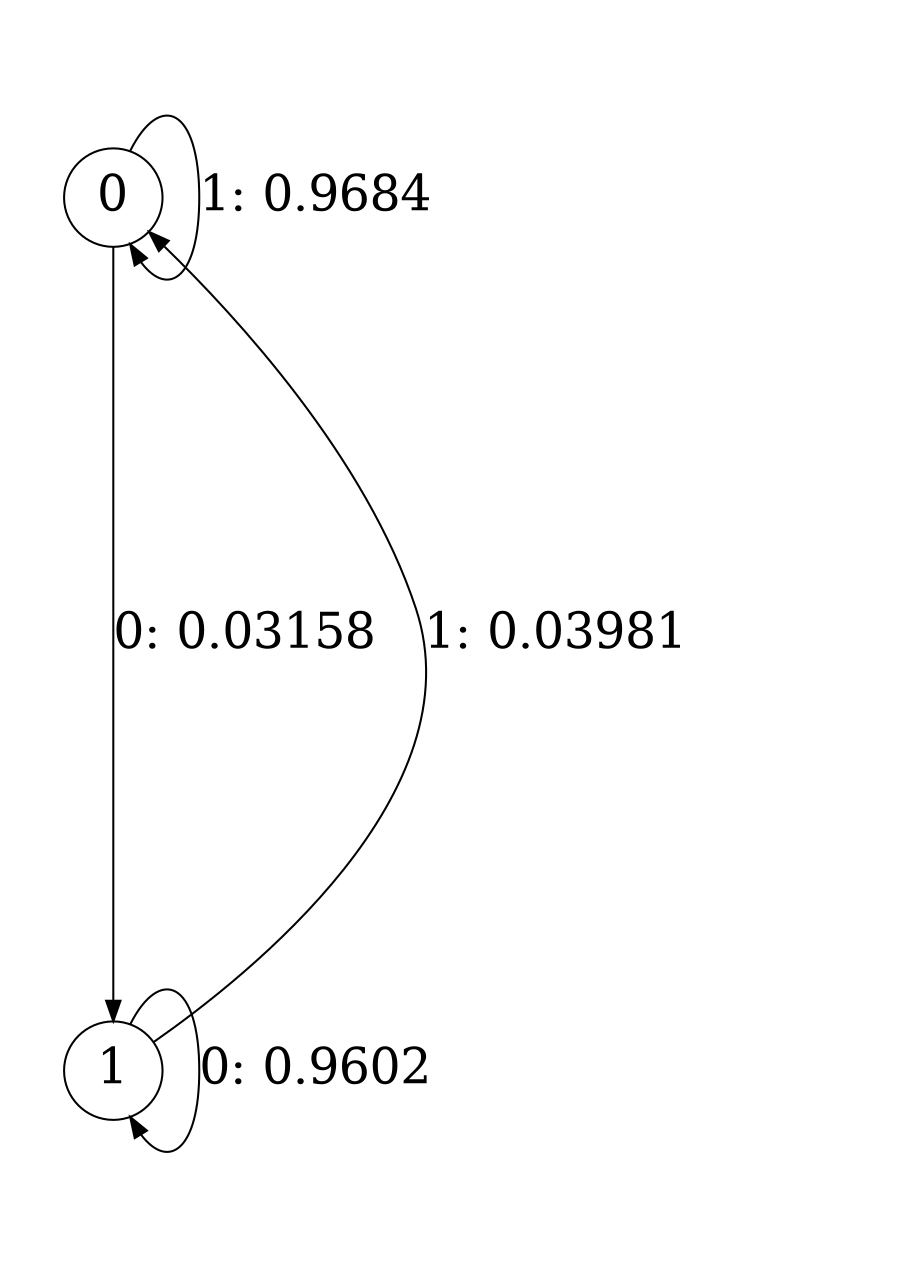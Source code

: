 digraph "ch4_both_grouped_ms_L10" {
size = "6,8.5";
ratio = "fill";
node [shape = circle];
node [fontsize = 24];
edge [fontsize = 24];
0 -> 1 [label = "0: 0.03158  "];
0 -> 0 [label = "1: 0.9684   "];
1 -> 1 [label = "0: 0.9602   "];
1 -> 0 [label = "1: 0.03981  "];
}